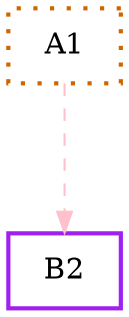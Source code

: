 digraph G {
graph [root="Demo",rankdir   = TB, nodesep           = 0.6, mindist     = 1.0, ranksep = 1.0, overlap = false]
node [style     = "filled", fillcolor = "white", color = "black"]
A1[cpu="0", flags="0x00102008", type="blockalign", tperiod="1152932156125741056", pattern="patternA", patentry="true", patexit="false", beamproc="beamA", bpentry="false", bpexit="false", qlo="true", qhi="false", qil="false", shape     = "rectangle", style  = "dotted, filled", fillcolor = "white", penwidth=2, color = "darkorange3"];
B2[cpu="0", flags="0x00108007", type="block", tperiod="1000", pattern="patternA", patentry="false", patexit="true", beamproc="beamA", bpentry="false", bpexit="false", qlo="true", qhi="false", qil="false", shape     = "rectangle", fillcolor = "white", penwidth=2, color = "purple"];
A1->B2 [type="reference", fieldhead="0x10", fieldtail="0x0", fieldwidth="32", color = "pink", style = "dashed, filled"];
}
